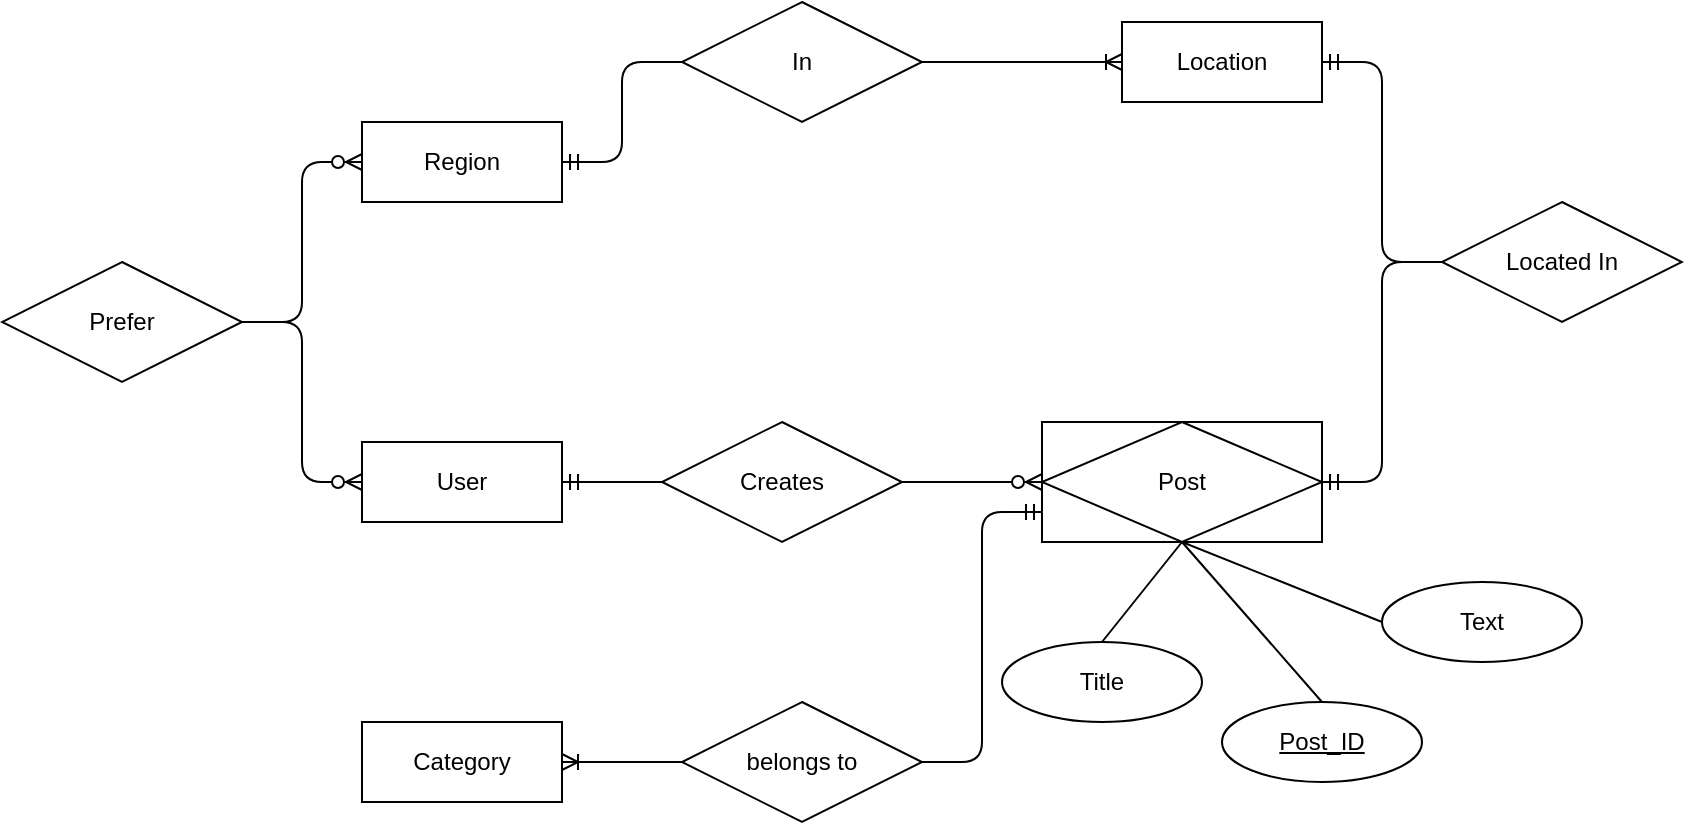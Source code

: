 <mxfile version="14.7.6" type="github"><diagram id="LpeEeyHwl-GWYrHiZJFR" name="Page-1"><mxGraphModel dx="1779" dy="1689" grid="1" gridSize="10" guides="1" tooltips="1" connect="1" arrows="1" fold="1" page="1" pageScale="1" pageWidth="827" pageHeight="1169" math="0" shadow="0"><root><mxCell id="0"/><mxCell id="1" parent="0"/><mxCell id="NWeAnSv9fOAYzv1mQVWz-2" value="Region" style="whiteSpace=wrap;html=1;align=center;" vertex="1" parent="1"><mxGeometry x="-210" width="100" height="40" as="geometry"/></mxCell><mxCell id="NWeAnSv9fOAYzv1mQVWz-3" value="User" style="whiteSpace=wrap;html=1;align=center;" vertex="1" parent="1"><mxGeometry x="-210" y="160" width="100" height="40" as="geometry"/></mxCell><mxCell id="NWeAnSv9fOAYzv1mQVWz-4" value="Category" style="whiteSpace=wrap;html=1;align=center;" vertex="1" parent="1"><mxGeometry x="-210" y="300" width="100" height="40" as="geometry"/></mxCell><mxCell id="NWeAnSv9fOAYzv1mQVWz-5" value="Location" style="whiteSpace=wrap;html=1;align=center;" vertex="1" parent="1"><mxGeometry x="170" y="-50" width="100" height="40" as="geometry"/></mxCell><mxCell id="NWeAnSv9fOAYzv1mQVWz-7" value="Post_ID" style="ellipse;whiteSpace=wrap;html=1;align=center;fontStyle=4;" vertex="1" parent="1"><mxGeometry x="220" y="290" width="100" height="40" as="geometry"/></mxCell><mxCell id="NWeAnSv9fOAYzv1mQVWz-9" value="" style="endArrow=none;html=1;rounded=0;exitX=0.5;exitY=0;exitDx=0;exitDy=0;entryX=0.5;entryY=1;entryDx=0;entryDy=0;" edge="1" parent="1" source="NWeAnSv9fOAYzv1mQVWz-7" target="NWeAnSv9fOAYzv1mQVWz-18"><mxGeometry relative="1" as="geometry"><mxPoint x="330" y="150" as="sourcePoint"/><mxPoint x="170" y="80" as="targetPoint"/></mxGeometry></mxCell><mxCell id="NWeAnSv9fOAYzv1mQVWz-11" value="Title" style="ellipse;whiteSpace=wrap;html=1;align=center;" vertex="1" parent="1"><mxGeometry x="110" y="260" width="100" height="40" as="geometry"/></mxCell><mxCell id="NWeAnSv9fOAYzv1mQVWz-12" value="Text" style="ellipse;whiteSpace=wrap;html=1;align=center;" vertex="1" parent="1"><mxGeometry x="300" y="230" width="100" height="40" as="geometry"/></mxCell><mxCell id="NWeAnSv9fOAYzv1mQVWz-13" value="" style="endArrow=none;html=1;rounded=0;exitX=0.5;exitY=0;exitDx=0;exitDy=0;entryX=0.5;entryY=1;entryDx=0;entryDy=0;" edge="1" parent="1" source="NWeAnSv9fOAYzv1mQVWz-11" target="NWeAnSv9fOAYzv1mQVWz-18"><mxGeometry relative="1" as="geometry"><mxPoint x="190" y="60" as="sourcePoint"/><mxPoint x="170" y="80" as="targetPoint"/></mxGeometry></mxCell><mxCell id="NWeAnSv9fOAYzv1mQVWz-14" value="" style="endArrow=none;html=1;rounded=0;exitX=0;exitY=0.5;exitDx=0;exitDy=0;entryX=0.5;entryY=1;entryDx=0;entryDy=0;" edge="1" parent="1" source="NWeAnSv9fOAYzv1mQVWz-12" target="NWeAnSv9fOAYzv1mQVWz-18"><mxGeometry relative="1" as="geometry"><mxPoint x="200" y="70" as="sourcePoint"/><mxPoint x="170" y="80" as="targetPoint"/></mxGeometry></mxCell><mxCell id="NWeAnSv9fOAYzv1mQVWz-15" value="Creates" style="shape=rhombus;perimeter=rhombusPerimeter;whiteSpace=wrap;html=1;align=center;" vertex="1" parent="1"><mxGeometry x="-60" y="150" width="120" height="60" as="geometry"/></mxCell><mxCell id="NWeAnSv9fOAYzv1mQVWz-16" value="" style="edgeStyle=entityRelationEdgeStyle;fontSize=12;html=1;endArrow=ERzeroToMany;endFill=1;entryX=0;entryY=0.5;entryDx=0;entryDy=0;exitX=1;exitY=0.5;exitDx=0;exitDy=0;" edge="1" parent="1" source="NWeAnSv9fOAYzv1mQVWz-15" target="NWeAnSv9fOAYzv1mQVWz-18"><mxGeometry width="100" height="100" relative="1" as="geometry"><mxPoint x="360" y="200" as="sourcePoint"/><mxPoint x="120" y="100" as="targetPoint"/></mxGeometry></mxCell><mxCell id="NWeAnSv9fOAYzv1mQVWz-17" value="" style="edgeStyle=entityRelationEdgeStyle;fontSize=12;html=1;endArrow=ERmandOne;entryX=1;entryY=0.5;entryDx=0;entryDy=0;exitX=0;exitY=0.5;exitDx=0;exitDy=0;" edge="1" parent="1" source="NWeAnSv9fOAYzv1mQVWz-15" target="NWeAnSv9fOAYzv1mQVWz-3"><mxGeometry width="100" height="100" relative="1" as="geometry"><mxPoint x="270" y="200" as="sourcePoint"/><mxPoint x="370" y="100" as="targetPoint"/></mxGeometry></mxCell><mxCell id="NWeAnSv9fOAYzv1mQVWz-18" value="Post" style="shape=associativeEntity;whiteSpace=wrap;html=1;align=center;" vertex="1" parent="1"><mxGeometry x="130" y="150" width="140" height="60" as="geometry"/></mxCell><mxCell id="NWeAnSv9fOAYzv1mQVWz-19" value="belongs to" style="shape=rhombus;perimeter=rhombusPerimeter;whiteSpace=wrap;html=1;align=center;" vertex="1" parent="1"><mxGeometry x="-50" y="290" width="120" height="60" as="geometry"/></mxCell><mxCell id="NWeAnSv9fOAYzv1mQVWz-20" value="" style="edgeStyle=entityRelationEdgeStyle;fontSize=12;html=1;endArrow=ERmandOne;entryX=0;entryY=0.75;entryDx=0;entryDy=0;exitX=1;exitY=0.5;exitDx=0;exitDy=0;" edge="1" parent="1" source="NWeAnSv9fOAYzv1mQVWz-19" target="NWeAnSv9fOAYzv1mQVWz-18"><mxGeometry width="100" height="100" relative="1" as="geometry"><mxPoint x="250" y="240" as="sourcePoint"/><mxPoint x="350" y="140" as="targetPoint"/></mxGeometry></mxCell><mxCell id="NWeAnSv9fOAYzv1mQVWz-21" value="" style="edgeStyle=entityRelationEdgeStyle;fontSize=12;html=1;endArrow=ERoneToMany;exitX=0;exitY=0.5;exitDx=0;exitDy=0;entryX=1;entryY=0.5;entryDx=0;entryDy=0;" edge="1" parent="1" source="NWeAnSv9fOAYzv1mQVWz-19" target="NWeAnSv9fOAYzv1mQVWz-4"><mxGeometry width="100" height="100" relative="1" as="geometry"><mxPoint x="190" y="270" as="sourcePoint"/><mxPoint x="290" y="170" as="targetPoint"/></mxGeometry></mxCell><mxCell id="NWeAnSv9fOAYzv1mQVWz-22" value="Prefer" style="shape=rhombus;perimeter=rhombusPerimeter;whiteSpace=wrap;html=1;align=center;" vertex="1" parent="1"><mxGeometry x="-390" y="70" width="120" height="60" as="geometry"/></mxCell><mxCell id="NWeAnSv9fOAYzv1mQVWz-23" value="" style="edgeStyle=entityRelationEdgeStyle;fontSize=12;html=1;endArrow=ERzeroToMany;endFill=1;entryX=0;entryY=0.5;entryDx=0;entryDy=0;exitX=1;exitY=0.5;exitDx=0;exitDy=0;" edge="1" parent="1" source="NWeAnSv9fOAYzv1mQVWz-22" target="NWeAnSv9fOAYzv1mQVWz-3"><mxGeometry width="100" height="100" relative="1" as="geometry"><mxPoint x="70" y="240" as="sourcePoint"/><mxPoint x="170" y="140" as="targetPoint"/></mxGeometry></mxCell><mxCell id="NWeAnSv9fOAYzv1mQVWz-24" value="" style="edgeStyle=entityRelationEdgeStyle;fontSize=12;html=1;endArrow=ERzeroToMany;endFill=1;entryX=0;entryY=0.5;entryDx=0;entryDy=0;" edge="1" parent="1" source="NWeAnSv9fOAYzv1mQVWz-22" target="NWeAnSv9fOAYzv1mQVWz-2"><mxGeometry width="100" height="100" relative="1" as="geometry"><mxPoint y="240" as="sourcePoint"/><mxPoint x="100" y="140" as="targetPoint"/></mxGeometry></mxCell><mxCell id="NWeAnSv9fOAYzv1mQVWz-25" value="In" style="shape=rhombus;perimeter=rhombusPerimeter;whiteSpace=wrap;html=1;align=center;" vertex="1" parent="1"><mxGeometry x="-50" y="-60" width="120" height="60" as="geometry"/></mxCell><mxCell id="NWeAnSv9fOAYzv1mQVWz-26" value="" style="edgeStyle=entityRelationEdgeStyle;fontSize=12;html=1;endArrow=ERmandOne;entryX=1;entryY=0.5;entryDx=0;entryDy=0;exitX=0;exitY=0.5;exitDx=0;exitDy=0;" edge="1" parent="1" source="NWeAnSv9fOAYzv1mQVWz-25" target="NWeAnSv9fOAYzv1mQVWz-2"><mxGeometry width="100" height="100" relative="1" as="geometry"><mxPoint y="240" as="sourcePoint"/><mxPoint x="100" y="140" as="targetPoint"/></mxGeometry></mxCell><mxCell id="NWeAnSv9fOAYzv1mQVWz-27" value="" style="edgeStyle=entityRelationEdgeStyle;fontSize=12;html=1;endArrow=ERoneToMany;exitX=1;exitY=0.5;exitDx=0;exitDy=0;entryX=0;entryY=0.5;entryDx=0;entryDy=0;" edge="1" parent="1" source="NWeAnSv9fOAYzv1mQVWz-25" target="NWeAnSv9fOAYzv1mQVWz-5"><mxGeometry width="100" height="100" relative="1" as="geometry"><mxPoint y="240" as="sourcePoint"/><mxPoint x="100" y="140" as="targetPoint"/></mxGeometry></mxCell><mxCell id="NWeAnSv9fOAYzv1mQVWz-28" value="Located In" style="shape=rhombus;perimeter=rhombusPerimeter;whiteSpace=wrap;html=1;align=center;" vertex="1" parent="1"><mxGeometry x="330" y="40" width="120" height="60" as="geometry"/></mxCell><mxCell id="NWeAnSv9fOAYzv1mQVWz-29" value="" style="edgeStyle=entityRelationEdgeStyle;fontSize=12;html=1;endArrow=ERmandOne;entryX=1;entryY=0.5;entryDx=0;entryDy=0;exitX=0;exitY=0.5;exitDx=0;exitDy=0;" edge="1" parent="1" source="NWeAnSv9fOAYzv1mQVWz-28" target="NWeAnSv9fOAYzv1mQVWz-18"><mxGeometry width="100" height="100" relative="1" as="geometry"><mxPoint x="260" y="70" as="sourcePoint"/><mxPoint x="140" y="140" as="targetPoint"/></mxGeometry></mxCell><mxCell id="NWeAnSv9fOAYzv1mQVWz-30" value="" style="edgeStyle=entityRelationEdgeStyle;fontSize=12;html=1;endArrow=ERmandOne;entryX=1;entryY=0.5;entryDx=0;entryDy=0;exitX=0;exitY=0.5;exitDx=0;exitDy=0;" edge="1" parent="1" source="NWeAnSv9fOAYzv1mQVWz-28" target="NWeAnSv9fOAYzv1mQVWz-5"><mxGeometry width="100" height="100" relative="1" as="geometry"><mxPoint x="40" y="240" as="sourcePoint"/><mxPoint x="260" y="-20" as="targetPoint"/></mxGeometry></mxCell></root></mxGraphModel></diagram></mxfile>